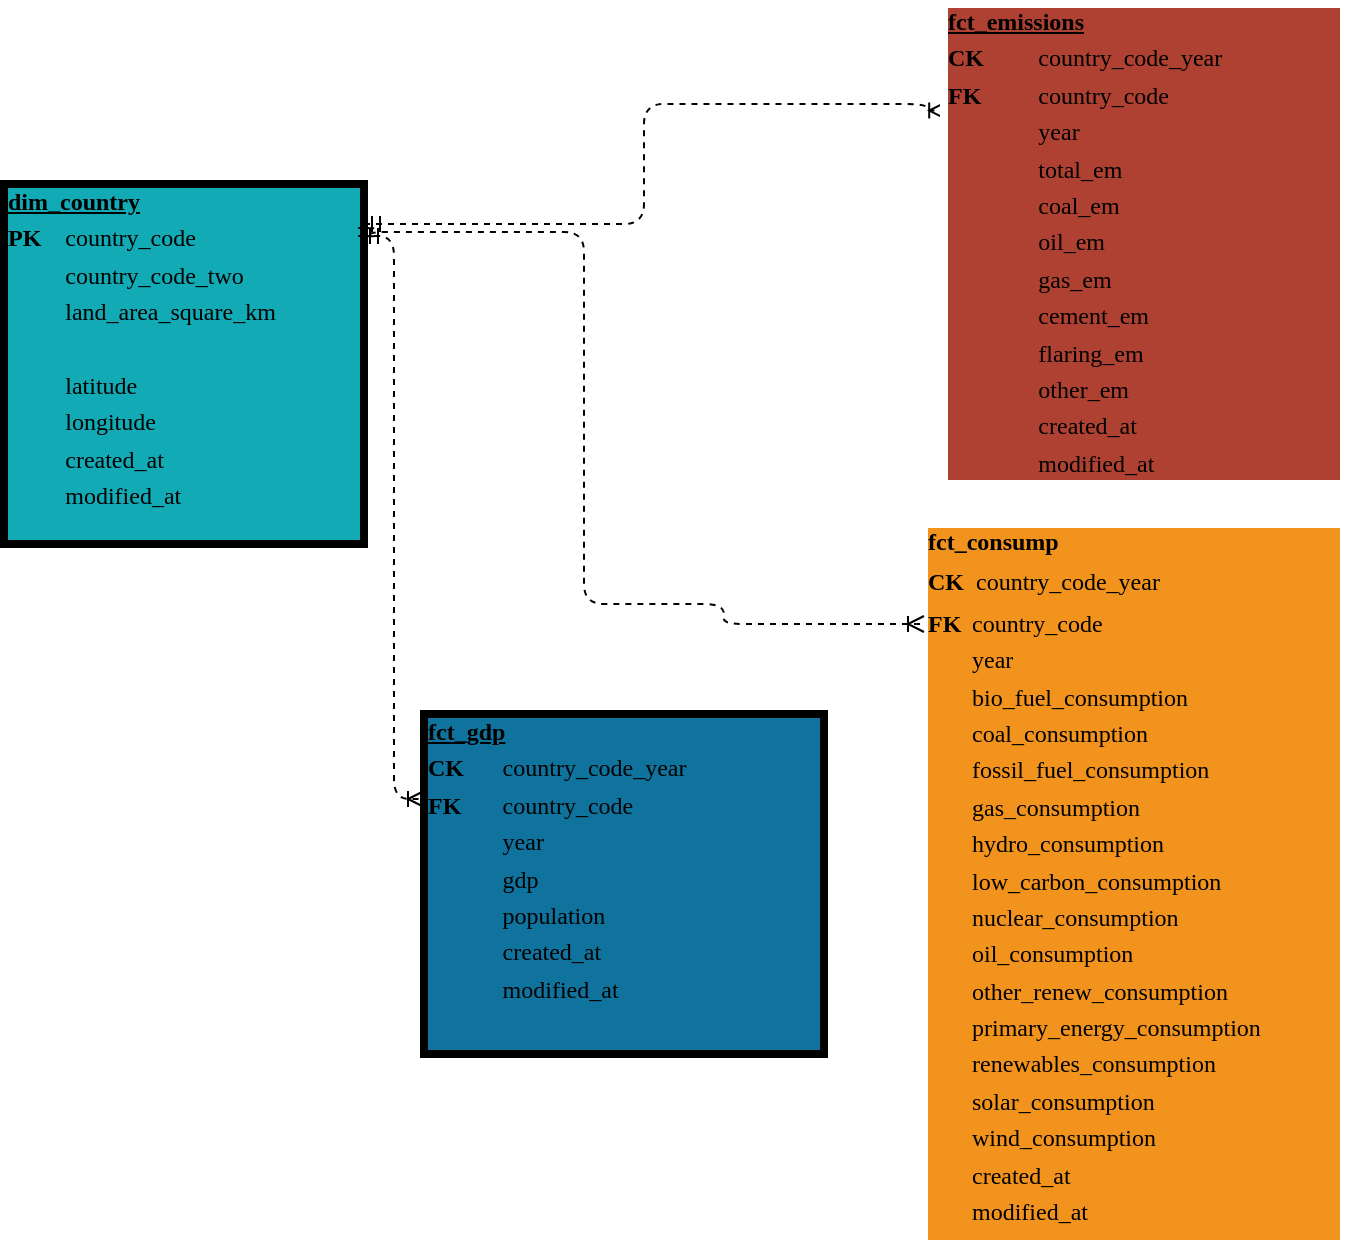 <mxfile version="20.8.4" type="device"><diagram name="Page-1" id="2ca16b54-16f6-2749-3443-fa8db7711227"><mxGraphModel dx="861" dy="537" grid="1" gridSize="10" guides="1" tooltips="1" connect="0" arrows="1" fold="1" page="1" pageScale="1" pageWidth="1100" pageHeight="850" background="none" math="0" shadow="0"><root><mxCell id="0"/><mxCell id="1" parent="0"/><mxCell id="2ed32ef02a7f4228-22" style="edgeStyle=orthogonalEdgeStyle;html=1;dashed=1;labelBackgroundColor=none;startArrow=ERmandOne;endArrow=ERoneToMany;fontFamily=Verdana;fontSize=12;align=left;entryX=0.003;entryY=0.222;entryDx=0;entryDy=0;entryPerimeter=0;" parent="1" target="2ed32ef02a7f4228-12" edge="1"><mxGeometry relative="1" as="geometry"><mxPoint x="260" y="130" as="sourcePoint"/><mxPoint x="480" y="222.5" as="targetPoint"/><Array as="points"><mxPoint x="400" y="130"/><mxPoint x="400" y="70"/><mxPoint x="541" y="70"/></Array></mxGeometry></mxCell><mxCell id="2ed32ef02a7f4228-4" value="&lt;div style=&quot;box-sizing: border-box; width: 100%; background-image: initial; background-position: initial; background-size: initial; background-repeat: initial; background-attachment: initial; background-origin: initial; background-clip: initial; padding: 2px;&quot;&gt;&lt;span style=&quot;background-color: rgb(18, 170, 181);&quot;&gt;&lt;b&gt;&lt;u&gt;dim_country&lt;/u&gt;&lt;/b&gt;&lt;/span&gt;&lt;/div&gt;&lt;table style=&quot;width: 100% ; font-size: 1em&quot; cellpadding=&quot;2&quot; cellspacing=&quot;0&quot;&gt;&lt;tbody&gt;&lt;tr&gt;&lt;td&gt;&lt;b&gt;PK&lt;/b&gt;&lt;/td&gt;&lt;td&gt;country_code&lt;/td&gt;&lt;/tr&gt;&lt;tr&gt;&lt;td&gt;&lt;/td&gt;&lt;td&gt;country_code_two&lt;/td&gt;&lt;/tr&gt;&lt;tr&gt;&lt;td&gt;&lt;/td&gt;&lt;td&gt;land_area_square_km&lt;br&gt;&lt;/td&gt;&lt;/tr&gt;&lt;tr&gt;&lt;td&gt;&lt;br&gt;&lt;/td&gt;&lt;td&gt;&lt;br&gt;&lt;/td&gt;&lt;/tr&gt;&lt;tr&gt;&lt;td&gt;&lt;br&gt;&lt;/td&gt;&lt;td&gt;latitude&lt;/td&gt;&lt;/tr&gt;&lt;tr&gt;&lt;td&gt;&lt;br&gt;&lt;/td&gt;&lt;td&gt;longitude&lt;/td&gt;&lt;/tr&gt;&lt;tr&gt;&lt;td&gt;&lt;br&gt;&lt;/td&gt;&lt;td&gt;created_at&lt;/td&gt;&lt;/tr&gt;&lt;tr&gt;&lt;td&gt;&lt;br&gt;&lt;/td&gt;&lt;td&gt;modified_at&lt;/td&gt;&lt;/tr&gt;&lt;/tbody&gt;&lt;/table&gt;" style="verticalAlign=top;align=left;overflow=fill;html=1;rounded=0;shadow=0;comic=0;labelBackgroundColor=none;strokeWidth=4;fontFamily=Verdana;fontSize=12;fillColor=#12AAB5;fontColor=#000000;" parent="1" vertex="1"><mxGeometry x="80" y="110" width="180" height="180" as="geometry"/></mxCell><mxCell id="2ed32ef02a7f4228-12" value="&lt;div style=&quot;box-sizing: border-box; width: 100%; background-image: initial; background-position: initial; background-size: initial; background-repeat: initial; background-attachment: initial; background-origin: initial; background-clip: initial; padding: 2px;&quot;&gt;&lt;b&gt;&lt;u&gt;fct_emissions&lt;/u&gt;&lt;/b&gt;&lt;/div&gt;&lt;table style=&quot;width: 100% ; font-size: 1em&quot; cellpadding=&quot;2&quot; cellspacing=&quot;0&quot;&gt;&lt;tbody&gt;&lt;tr&gt;&lt;td&gt;&lt;b&gt;CK&lt;/b&gt;&lt;/td&gt;&lt;td&gt;country_code_year&lt;/td&gt;&lt;/tr&gt;&lt;tr&gt;&lt;td&gt;&lt;b&gt;FK&lt;/b&gt;&lt;/td&gt;&lt;td&gt;country_code&lt;br&gt;&lt;/td&gt;&lt;/tr&gt;&lt;tr&gt;&lt;td&gt;&lt;/td&gt;&lt;td&gt;year&lt;/td&gt;&lt;/tr&gt;&lt;tr&gt;&lt;td&gt;&lt;br&gt;&lt;/td&gt;&lt;td&gt;total_em&lt;br&gt;&lt;/td&gt;&lt;/tr&gt;&lt;tr&gt;&lt;td&gt;&lt;br&gt;&lt;/td&gt;&lt;td&gt;coal_em&lt;br&gt;&lt;/td&gt;&lt;/tr&gt;&lt;tr&gt;&lt;td&gt;&lt;br&gt;&lt;/td&gt;&lt;td&gt;oil_em&lt;br&gt;&lt;/td&gt;&lt;/tr&gt;&lt;tr&gt;&lt;td&gt;&lt;br&gt;&lt;/td&gt;&lt;td&gt;gas_em&lt;/td&gt;&lt;/tr&gt;&lt;tr&gt;&lt;td&gt;&lt;br&gt;&lt;/td&gt;&lt;td&gt;cement_em&lt;/td&gt;&lt;/tr&gt;&lt;tr&gt;&lt;td&gt;&lt;br&gt;&lt;/td&gt;&lt;td&gt;flaring_em&lt;/td&gt;&lt;/tr&gt;&lt;tr&gt;&lt;td&gt;&lt;span style=&quot;white-space: pre;&quot;&gt;&#9;&lt;/span&gt;&lt;br&gt;&lt;/td&gt;&lt;td&gt;other_em&lt;/td&gt;&lt;/tr&gt;&lt;tr&gt;&lt;td&gt;&lt;br&gt;&lt;/td&gt;&lt;td&gt;created_at&lt;/td&gt;&lt;/tr&gt;&lt;tr&gt;&lt;td&gt;&lt;br&gt;&lt;/td&gt;&lt;td&gt;modified_at&lt;/td&gt;&lt;/tr&gt;&lt;/tbody&gt;&lt;/table&gt;" style="verticalAlign=top;align=left;overflow=fill;html=1;rounded=0;shadow=0;comic=0;labelBackgroundColor=none;strokeWidth=4;fontFamily=Verdana;fontSize=12;fillColor=#AE4132;gradientColor=none;strokeColor=#FFFFFF;fontColor=#000000;perimeterSpacing=0;" parent="1" vertex="1"><mxGeometry x="550" y="20" width="200" height="240" as="geometry"/></mxCell><mxCell id="VcPLdBWsDOttwxqKUWYE-1" value="&lt;div style=&quot;box-sizing: border-box; width: 100%; background-image: initial; background-position: initial; background-size: initial; background-repeat: initial; background-attachment: initial; background-origin: initial; background-clip: initial; padding: 2px;&quot;&gt;&lt;b style=&quot;background-color: rgb(242, 147, 30);&quot;&gt;fct_consump&lt;/b&gt;&lt;/div&gt;&lt;table style=&quot;width: 100% ; font-size: 1em&quot; cellpadding=&quot;2&quot; cellspacing=&quot;0&quot;&gt;&lt;tbody&gt;&lt;tr&gt;&lt;td&gt;&lt;b&gt;CK&lt;/b&gt;&lt;/td&gt;&lt;td&gt;&lt;table style=&quot;border-color: var(--border-color); font-size: 1em; width: 250px;&quot; cellpadding=&quot;2&quot; cellspacing=&quot;0&quot;&gt;&lt;tbody style=&quot;border-color: var(--border-color);&quot;&gt;&lt;tr style=&quot;border-color: var(--border-color);&quot;&gt;&lt;td style=&quot;border-color: var(--border-color);&quot;&gt;country_code_year&lt;/td&gt;&lt;/tr&gt;&lt;tr style=&quot;border-color: var(--border-color);&quot;&gt;&lt;/tr&gt;&lt;/tbody&gt;&lt;/table&gt;&lt;/td&gt;&lt;/tr&gt;&lt;tr&gt;&lt;td&gt;&lt;b&gt;FK&lt;/b&gt;&lt;/td&gt;&lt;td&gt;country_code&lt;br&gt;&lt;/td&gt;&lt;/tr&gt;&lt;tr&gt;&lt;td&gt;&lt;/td&gt;&lt;td&gt;year&lt;/td&gt;&lt;/tr&gt;&lt;tr&gt;&lt;td&gt;&lt;br&gt;&lt;/td&gt;&lt;td&gt;bio_fuel_consumption&lt;/td&gt;&lt;/tr&gt;&lt;tr&gt;&lt;td&gt;&lt;br&gt;&lt;/td&gt;&lt;td&gt;coal_consumption&lt;/td&gt;&lt;/tr&gt;&lt;tr&gt;&lt;td&gt;&lt;br&gt;&lt;/td&gt;&lt;td&gt;fossil_fuel_consumption&lt;/td&gt;&lt;/tr&gt;&lt;tr&gt;&lt;td&gt;&lt;br&gt;&lt;/td&gt;&lt;td&gt;gas_consumption&lt;/td&gt;&lt;/tr&gt;&lt;tr&gt;&lt;td&gt;&lt;br&gt;&lt;/td&gt;&lt;td&gt;hydro_consumption&lt;/td&gt;&lt;/tr&gt;&lt;tr&gt;&lt;td&gt;&lt;br&gt;&lt;/td&gt;&lt;td&gt;low_carbon_consumption&lt;/td&gt;&lt;/tr&gt;&lt;tr&gt;&lt;td&gt;&lt;br&gt;&lt;/td&gt;&lt;td&gt;nuclear_consumption&lt;/td&gt;&lt;/tr&gt;&lt;tr&gt;&lt;td&gt;&lt;br&gt;&lt;/td&gt;&lt;td&gt;oil_consumption&lt;/td&gt;&lt;/tr&gt;&lt;tr&gt;&lt;td&gt;&lt;br&gt;&lt;/td&gt;&lt;td&gt;other_renew_consumption&lt;/td&gt;&lt;/tr&gt;&lt;tr&gt;&lt;td&gt;&lt;br&gt;&lt;/td&gt;&lt;td&gt;primary_energy_consumption&lt;/td&gt;&lt;/tr&gt;&lt;tr&gt;&lt;td&gt;&lt;br&gt;&lt;/td&gt;&lt;td&gt;renewables_consumption&lt;/td&gt;&lt;/tr&gt;&lt;tr&gt;&lt;td&gt;&lt;br&gt;&lt;/td&gt;&lt;td&gt;solar_consumption&lt;/td&gt;&lt;/tr&gt;&lt;tr&gt;&lt;td&gt;&lt;br&gt;&lt;/td&gt;&lt;td&gt;wind_consumption&lt;/td&gt;&lt;/tr&gt;&lt;tr&gt;&lt;td&gt;&lt;br&gt;&lt;/td&gt;&lt;td&gt;created_at&lt;/td&gt;&lt;/tr&gt;&lt;tr&gt;&lt;td&gt;&lt;br&gt;&lt;/td&gt;&lt;td&gt;modified_at&lt;/td&gt;&lt;/tr&gt;&lt;/tbody&gt;&lt;/table&gt;" style="verticalAlign=top;align=left;overflow=fill;html=1;rounded=0;shadow=0;comic=0;labelBackgroundColor=none;strokeWidth=4;fontFamily=Verdana;fontSize=12;fillColor=#F2931E;gradientColor=none;strokeColor=#FFFFFF;fontColor=#000000;" parent="1" vertex="1"><mxGeometry x="540" y="280" width="210" height="360" as="geometry"/></mxCell><mxCell id="VcPLdBWsDOttwxqKUWYE-2" style="edgeStyle=orthogonalEdgeStyle;html=1;exitX=1.006;exitY=0.167;dashed=1;labelBackgroundColor=none;startArrow=ERmandOne;endArrow=ERoneToMany;fontFamily=Verdana;fontSize=12;align=left;exitDx=0;exitDy=0;exitPerimeter=0;" parent="1" source="2ed32ef02a7f4228-4" edge="1"><mxGeometry relative="1" as="geometry"><mxPoint x="260" y="134.02" as="sourcePoint"/><mxPoint x="540" y="330" as="targetPoint"/><Array as="points"><mxPoint x="261" y="134"/><mxPoint x="370" y="134"/><mxPoint x="370" y="320"/><mxPoint x="440" y="320"/><mxPoint x="440" y="330"/></Array></mxGeometry></mxCell><mxCell id="VcPLdBWsDOttwxqKUWYE-4" value="&lt;div style=&quot;box-sizing: border-box; width: 100%; background-image: initial; background-position: initial; background-size: initial; background-repeat: initial; background-attachment: initial; background-origin: initial; background-clip: initial; padding: 2px;&quot;&gt;&lt;span style=&quot;background-color: rgb(16, 115, 158);&quot;&gt;&lt;b&gt;&lt;u&gt;fct_gdp&lt;/u&gt;&lt;/b&gt;&lt;/span&gt;&lt;/div&gt;&lt;table style=&quot;width: 100% ; font-size: 1em&quot; cellpadding=&quot;2&quot; cellspacing=&quot;0&quot;&gt;&lt;tbody&gt;&lt;tr&gt;&lt;td&gt;&lt;b&gt;CK&lt;/b&gt;&lt;/td&gt;&lt;td&gt;country_code_year&lt;/td&gt;&lt;/tr&gt;&lt;tr&gt;&lt;td&gt;&lt;b&gt;FK&lt;/b&gt;&lt;/td&gt;&lt;td&gt;country_code&lt;br&gt;&lt;/td&gt;&lt;/tr&gt;&lt;tr&gt;&lt;td&gt;&lt;/td&gt;&lt;td&gt;year&lt;/td&gt;&lt;/tr&gt;&lt;tr&gt;&lt;td&gt;&lt;br&gt;&lt;/td&gt;&lt;td&gt;gdp&lt;/td&gt;&lt;/tr&gt;&lt;tr&gt;&lt;td&gt;&lt;br&gt;&lt;/td&gt;&lt;td&gt;population&lt;br&gt;&lt;/td&gt;&lt;/tr&gt;&lt;tr&gt;&lt;td&gt;&lt;br&gt;&lt;/td&gt;&lt;td&gt;created_at&lt;/td&gt;&lt;/tr&gt;&lt;tr&gt;&lt;td&gt;&lt;br&gt;&lt;/td&gt;&lt;td&gt;modified_at&lt;/td&gt;&lt;/tr&gt;&lt;/tbody&gt;&lt;/table&gt;" style="verticalAlign=top;align=left;overflow=fill;html=1;rounded=0;shadow=0;comic=0;labelBackgroundColor=none;strokeWidth=4;fontFamily=Verdana;fontSize=12;fillColor=#10739E;fontColor=#000000;" parent="1" vertex="1"><mxGeometry x="290" y="375" width="200" height="170" as="geometry"/></mxCell><mxCell id="VcPLdBWsDOttwxqKUWYE-5" style="edgeStyle=orthogonalEdgeStyle;html=1;dashed=1;labelBackgroundColor=none;startArrow=ERmandOne;endArrow=ERoneToMany;fontFamily=Verdana;fontSize=12;align=left;entryX=0;entryY=0.25;entryDx=0;entryDy=0;" parent="1" target="VcPLdBWsDOttwxqKUWYE-4" edge="1"><mxGeometry relative="1" as="geometry"><mxPoint x="259" y="136" as="sourcePoint"/><mxPoint x="540.0" y="70" as="targetPoint"/><Array as="points"><mxPoint x="275" y="136"/><mxPoint x="275" y="418"/></Array></mxGeometry></mxCell></root></mxGraphModel></diagram></mxfile>